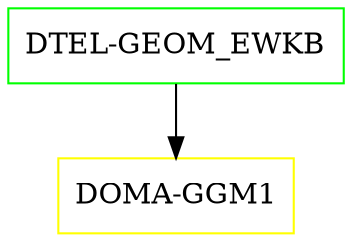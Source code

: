 digraph G {
  "DTEL-GEOM_EWKB" [shape=box,color=green];
  "DOMA-GGM1" [shape=box,color=yellow,URL="./DOMA_GGM1.html"];
  "DTEL-GEOM_EWKB" -> "DOMA-GGM1";
}
